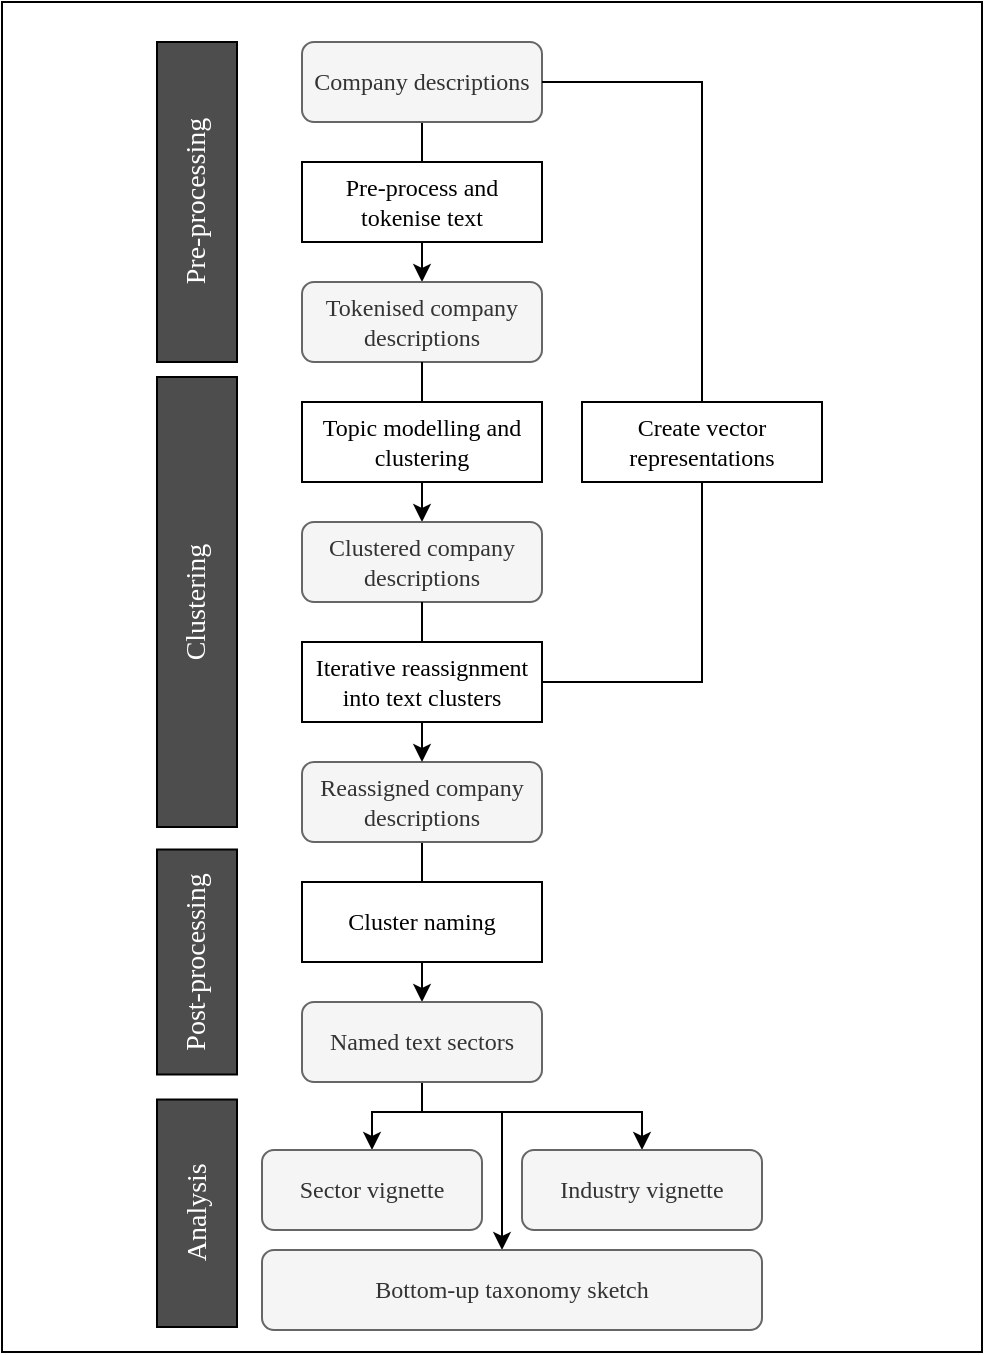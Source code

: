 <mxfile version="13.3.5" type="device"><diagram id="Ke6gVfEqxMlP0UCsoi6i" name="Page-1"><mxGraphModel dx="1106" dy="997" grid="1" gridSize="10" guides="1" tooltips="1" connect="1" arrows="1" fold="1" page="1" pageScale="1" pageWidth="827" pageHeight="1169" math="0" shadow="0"><root><mxCell id="0"/><mxCell id="1" parent="0"/><mxCell id="R1tgajrasuv8HbhAA_gq-3" style="edgeStyle=orthogonalEdgeStyle;rounded=0;orthogonalLoop=1;jettySize=auto;html=1;exitX=0.5;exitY=1;exitDx=0;exitDy=0;entryX=0.5;entryY=0;entryDx=0;entryDy=0;fontFamily=Times New Roman;" parent="1" source="R1tgajrasuv8HbhAA_gq-1" edge="1"><mxGeometry relative="1" as="geometry"><mxPoint x="530" y="245" as="targetPoint"/></mxGeometry></mxCell><mxCell id="R1tgajrasuv8HbhAA_gq-1" value="Company descriptions" style="rounded=1;whiteSpace=wrap;html=1;fillColor=#f5f5f5;strokeColor=#666666;fontColor=#333333;fontFamily=Times New Roman;" parent="1" vertex="1"><mxGeometry x="470" y="125" width="120" height="40" as="geometry"/></mxCell><mxCell id="R1tgajrasuv8HbhAA_gq-20" value="Pre-process and tokenise text" style="rounded=0;whiteSpace=wrap;html=1;fontFamily=Times New Roman;" parent="1" vertex="1"><mxGeometry x="470" y="185" width="120" height="40" as="geometry"/></mxCell><mxCell id="R1tgajrasuv8HbhAA_gq-40" value="&lt;font color=&quot;#ffffff&quot; style=&quot;font-size: 14px;&quot;&gt;Pre-processing&lt;/font&gt;" style="rounded=0;whiteSpace=wrap;html=1;fontFamily=Times New Roman;rotation=-90;fontSize=14;align=center;fillColor=#4D4D4D;" parent="1" vertex="1"><mxGeometry x="337.5" y="185" width="160" height="40" as="geometry"/></mxCell><mxCell id="R1tgajrasuv8HbhAA_gq-41" value="&lt;font color=&quot;#ffffff&quot; style=&quot;font-size: 14px&quot;&gt;Clustering&lt;/font&gt;" style="rounded=0;whiteSpace=wrap;html=1;fontFamily=Times New Roman;rotation=-90;fontSize=14;align=center;fillColor=#4D4D4D;" parent="1" vertex="1"><mxGeometry x="305" y="385" width="225" height="40" as="geometry"/></mxCell><mxCell id="R1tgajrasuv8HbhAA_gq-42" value="&lt;font color=&quot;#ffffff&quot; style=&quot;font-size: 14px;&quot;&gt;Post-processing&lt;br style=&quot;font-size: 14px;&quot;&gt;&lt;/font&gt;" style="rounded=0;whiteSpace=wrap;html=1;fontFamily=Times New Roman;rotation=-90;fontSize=14;align=center;fillColor=#4D4D4D;" parent="1" vertex="1"><mxGeometry x="361.25" y="565" width="112.5" height="40" as="geometry"/></mxCell><mxCell id="h5LmkTC7bNtDYhyj33zF-3" value="Tokenised company descriptions" style="rounded=1;whiteSpace=wrap;html=1;fillColor=#f5f5f5;strokeColor=#666666;fontColor=#333333;fontFamily=Times New Roman;" vertex="1" parent="1"><mxGeometry x="470" y="245" width="120" height="40" as="geometry"/></mxCell><mxCell id="h5LmkTC7bNtDYhyj33zF-5" style="edgeStyle=orthogonalEdgeStyle;rounded=0;orthogonalLoop=1;jettySize=auto;html=1;exitX=0.5;exitY=1;exitDx=0;exitDy=0;entryX=0.5;entryY=0;entryDx=0;entryDy=0;fontFamily=Times New Roman;" edge="1" parent="1" source="h5LmkTC7bNtDYhyj33zF-3" target="h5LmkTC7bNtDYhyj33zF-6"><mxGeometry relative="1" as="geometry"><mxPoint x="540" y="185" as="sourcePoint"/><mxPoint x="540" y="255" as="targetPoint"/></mxGeometry></mxCell><mxCell id="h5LmkTC7bNtDYhyj33zF-6" value="Clustered company descriptions" style="rounded=1;whiteSpace=wrap;html=1;fillColor=#f5f5f5;strokeColor=#666666;fontColor=#333333;fontFamily=Times New Roman;" vertex="1" parent="1"><mxGeometry x="470" y="365" width="120" height="40" as="geometry"/></mxCell><mxCell id="h5LmkTC7bNtDYhyj33zF-4" value="Topic modelling and clustering" style="rounded=0;whiteSpace=wrap;html=1;fontFamily=Times New Roman;" vertex="1" parent="1"><mxGeometry x="470" y="305" width="120" height="40" as="geometry"/></mxCell><mxCell id="h5LmkTC7bNtDYhyj33zF-24" style="edgeStyle=orthogonalEdgeStyle;rounded=0;orthogonalLoop=1;jettySize=auto;html=1;exitX=0.5;exitY=1;exitDx=0;exitDy=0;entryX=0.5;entryY=0;entryDx=0;entryDy=0;endArrow=classic;endFill=1;" edge="1" parent="1" source="h5LmkTC7bNtDYhyj33zF-9" target="h5LmkTC7bNtDYhyj33zF-23"><mxGeometry relative="1" as="geometry"/></mxCell><mxCell id="h5LmkTC7bNtDYhyj33zF-9" value="Reassigned company descriptions" style="rounded=1;whiteSpace=wrap;html=1;fillColor=#f5f5f5;strokeColor=#666666;fontColor=#333333;fontFamily=Times New Roman;" vertex="1" parent="1"><mxGeometry x="470" y="485" width="120" height="40" as="geometry"/></mxCell><mxCell id="h5LmkTC7bNtDYhyj33zF-12" style="edgeStyle=orthogonalEdgeStyle;rounded=0;orthogonalLoop=1;jettySize=auto;html=1;exitX=0.5;exitY=1;exitDx=0;exitDy=0;fontFamily=Times New Roman;" edge="1" parent="1" source="h5LmkTC7bNtDYhyj33zF-6" target="h5LmkTC7bNtDYhyj33zF-9"><mxGeometry relative="1" as="geometry"><mxPoint x="540" y="295" as="sourcePoint"/><mxPoint x="540" y="375" as="targetPoint"/></mxGeometry></mxCell><mxCell id="h5LmkTC7bNtDYhyj33zF-11" value="Iterative reassignment into text clusters" style="rounded=0;whiteSpace=wrap;html=1;fontFamily=Times New Roman;" vertex="1" parent="1"><mxGeometry x="470" y="425" width="120" height="40" as="geometry"/></mxCell><mxCell id="h5LmkTC7bNtDYhyj33zF-18" style="edgeStyle=orthogonalEdgeStyle;rounded=0;orthogonalLoop=1;jettySize=auto;html=1;exitX=0.5;exitY=1;exitDx=0;exitDy=0;entryX=1;entryY=0.5;entryDx=0;entryDy=0;endArrow=none;endFill=0;" edge="1" parent="1" source="h5LmkTC7bNtDYhyj33zF-13" target="h5LmkTC7bNtDYhyj33zF-11"><mxGeometry relative="1" as="geometry"/></mxCell><mxCell id="h5LmkTC7bNtDYhyj33zF-13" value="Create vector representations" style="rounded=0;whiteSpace=wrap;html=1;fontFamily=Times New Roman;" vertex="1" parent="1"><mxGeometry x="610" y="305" width="120" height="40" as="geometry"/></mxCell><mxCell id="h5LmkTC7bNtDYhyj33zF-14" style="edgeStyle=orthogonalEdgeStyle;rounded=0;orthogonalLoop=1;jettySize=auto;html=1;exitX=1;exitY=0.5;exitDx=0;exitDy=0;entryX=0.5;entryY=0;entryDx=0;entryDy=0;fontFamily=Times New Roman;endArrow=none;endFill=0;" edge="1" parent="1" source="R1tgajrasuv8HbhAA_gq-1" target="h5LmkTC7bNtDYhyj33zF-13"><mxGeometry relative="1" as="geometry"><mxPoint x="540" y="175" as="sourcePoint"/><mxPoint x="540" y="255" as="targetPoint"/></mxGeometry></mxCell><mxCell id="h5LmkTC7bNtDYhyj33zF-20" value="Cluster naming" style="rounded=0;whiteSpace=wrap;html=1;fontFamily=Times New Roman;" vertex="1" parent="1"><mxGeometry x="470" y="545" width="120" height="40" as="geometry"/></mxCell><mxCell id="h5LmkTC7bNtDYhyj33zF-34" style="edgeStyle=orthogonalEdgeStyle;rounded=0;orthogonalLoop=1;jettySize=auto;html=1;exitX=0.5;exitY=1;exitDx=0;exitDy=0;startArrow=none;startFill=0;endArrow=classic;endFill=1;" edge="1" parent="1" source="h5LmkTC7bNtDYhyj33zF-23" target="h5LmkTC7bNtDYhyj33zF-29"><mxGeometry relative="1" as="geometry"><Array as="points"><mxPoint x="530" y="660"/><mxPoint x="505" y="660"/></Array></mxGeometry></mxCell><mxCell id="h5LmkTC7bNtDYhyj33zF-35" style="edgeStyle=orthogonalEdgeStyle;rounded=0;orthogonalLoop=1;jettySize=auto;html=1;exitX=0.5;exitY=1;exitDx=0;exitDy=0;startArrow=none;startFill=0;endArrow=classic;endFill=1;" edge="1" parent="1" source="h5LmkTC7bNtDYhyj33zF-23" target="h5LmkTC7bNtDYhyj33zF-30"><mxGeometry relative="1" as="geometry"><Array as="points"><mxPoint x="530" y="660"/><mxPoint x="640" y="660"/></Array></mxGeometry></mxCell><mxCell id="h5LmkTC7bNtDYhyj33zF-36" style="edgeStyle=orthogonalEdgeStyle;rounded=0;orthogonalLoop=1;jettySize=auto;html=1;exitX=0.5;exitY=1;exitDx=0;exitDy=0;startArrow=none;startFill=0;endArrow=classic;endFill=1;" edge="1" parent="1" source="h5LmkTC7bNtDYhyj33zF-23" target="h5LmkTC7bNtDYhyj33zF-31"><mxGeometry relative="1" as="geometry"><Array as="points"><mxPoint x="530" y="660"/><mxPoint x="570" y="660"/></Array></mxGeometry></mxCell><mxCell id="h5LmkTC7bNtDYhyj33zF-23" value="Named text sectors" style="rounded=1;whiteSpace=wrap;html=1;fillColor=#f5f5f5;strokeColor=#666666;fontColor=#333333;fontFamily=Times New Roman;" vertex="1" parent="1"><mxGeometry x="470" y="605" width="120" height="40" as="geometry"/></mxCell><mxCell id="h5LmkTC7bNtDYhyj33zF-28" value="&lt;font color=&quot;#ffffff&quot; style=&quot;font-size: 14px&quot;&gt;Analysis&lt;br style=&quot;font-size: 14px&quot;&gt;&lt;/font&gt;" style="rounded=0;whiteSpace=wrap;html=1;fontFamily=Times New Roman;rotation=-90;fontSize=14;align=center;fillColor=#4D4D4D;" vertex="1" parent="1"><mxGeometry x="360.63" y="690.63" width="113.75" height="40" as="geometry"/></mxCell><mxCell id="h5LmkTC7bNtDYhyj33zF-29" value="Sector vignette" style="rounded=1;whiteSpace=wrap;html=1;fillColor=#f5f5f5;strokeColor=#666666;fontColor=#333333;fontFamily=Times New Roman;" vertex="1" parent="1"><mxGeometry x="450" y="679" width="110" height="40" as="geometry"/></mxCell><mxCell id="h5LmkTC7bNtDYhyj33zF-30" value="Industry vignette" style="rounded=1;whiteSpace=wrap;html=1;fillColor=#f5f5f5;strokeColor=#666666;fontColor=#333333;fontFamily=Times New Roman;" vertex="1" parent="1"><mxGeometry x="580" y="679" width="120" height="40" as="geometry"/></mxCell><mxCell id="h5LmkTC7bNtDYhyj33zF-31" value="Bottom-up taxonomy sketch" style="rounded=1;whiteSpace=wrap;html=1;fillColor=#f5f5f5;strokeColor=#666666;fontColor=#333333;fontFamily=Times New Roman;" vertex="1" parent="1"><mxGeometry x="450" y="729" width="250" height="40" as="geometry"/></mxCell><mxCell id="h5LmkTC7bNtDYhyj33zF-37" value="" style="rounded=0;whiteSpace=wrap;html=1;fillColor=none;" vertex="1" parent="1"><mxGeometry x="320" y="105" width="490" height="675" as="geometry"/></mxCell></root></mxGraphModel></diagram></mxfile>
